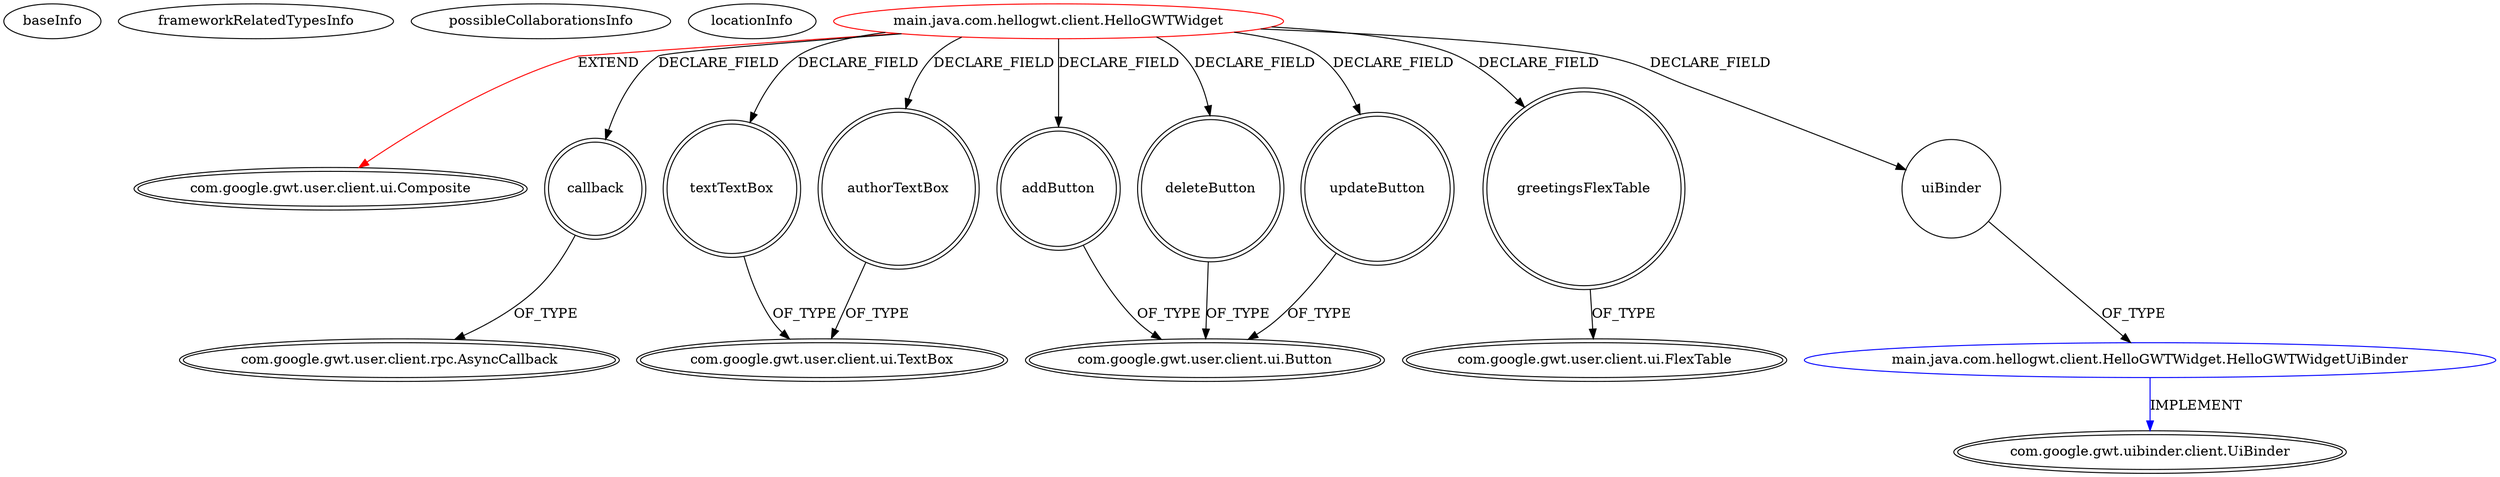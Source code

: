 digraph {
baseInfo[graphId=1273,category="extension_graph",isAnonymous=false,possibleRelation=true]
frameworkRelatedTypesInfo[0="com.google.gwt.user.client.ui.Composite"]
possibleCollaborationsInfo[0="1273~FIELD_DECLARATION-~com.google.gwt.user.client.ui.Composite ~com.google.gwt.uibinder.client.UiBinder ~false~false"]
locationInfo[projectName="dissdoc-hellogwt",filePath="/dissdoc-hellogwt/hellogwt-master/src/main/java/com/hellogwt/client/HelloGWTWidget.java",contextSignature="HelloGWTWidget",graphId="1273"]
0[label="main.java.com.hellogwt.client.HelloGWTWidget",vertexType="ROOT_CLIENT_CLASS_DECLARATION",isFrameworkType=false,color=red]
1[label="com.google.gwt.user.client.ui.Composite",vertexType="FRAMEWORK_CLASS_TYPE",isFrameworkType=true,peripheries=2]
2[label="addButton",vertexType="FIELD_DECLARATION",isFrameworkType=true,peripheries=2,shape=circle]
3[label="com.google.gwt.user.client.ui.Button",vertexType="FRAMEWORK_CLASS_TYPE",isFrameworkType=true,peripheries=2]
4[label="authorTextBox",vertexType="FIELD_DECLARATION",isFrameworkType=true,peripheries=2,shape=circle]
5[label="com.google.gwt.user.client.ui.TextBox",vertexType="FRAMEWORK_CLASS_TYPE",isFrameworkType=true,peripheries=2]
6[label="callback",vertexType="FIELD_DECLARATION",isFrameworkType=true,peripheries=2,shape=circle]
7[label="com.google.gwt.user.client.rpc.AsyncCallback",vertexType="FRAMEWORK_INTERFACE_TYPE",isFrameworkType=true,peripheries=2]
8[label="deleteButton",vertexType="FIELD_DECLARATION",isFrameworkType=true,peripheries=2,shape=circle]
10[label="greetingsFlexTable",vertexType="FIELD_DECLARATION",isFrameworkType=true,peripheries=2,shape=circle]
11[label="com.google.gwt.user.client.ui.FlexTable",vertexType="FRAMEWORK_CLASS_TYPE",isFrameworkType=true,peripheries=2]
12[label="textTextBox",vertexType="FIELD_DECLARATION",isFrameworkType=true,peripheries=2,shape=circle]
14[label="uiBinder",vertexType="FIELD_DECLARATION",isFrameworkType=false,shape=circle]
15[label="main.java.com.hellogwt.client.HelloGWTWidget.HelloGWTWidgetUiBinder",vertexType="REFERENCE_CLIENT_CLASS_DECLARATION",isFrameworkType=false,color=blue]
16[label="com.google.gwt.uibinder.client.UiBinder",vertexType="FRAMEWORK_INTERFACE_TYPE",isFrameworkType=true,peripheries=2]
17[label="updateButton",vertexType="FIELD_DECLARATION",isFrameworkType=true,peripheries=2,shape=circle]
0->1[label="EXTEND",color=red]
0->2[label="DECLARE_FIELD"]
2->3[label="OF_TYPE"]
0->4[label="DECLARE_FIELD"]
4->5[label="OF_TYPE"]
0->6[label="DECLARE_FIELD"]
6->7[label="OF_TYPE"]
0->8[label="DECLARE_FIELD"]
8->3[label="OF_TYPE"]
0->10[label="DECLARE_FIELD"]
10->11[label="OF_TYPE"]
0->12[label="DECLARE_FIELD"]
12->5[label="OF_TYPE"]
0->14[label="DECLARE_FIELD"]
15->16[label="IMPLEMENT",color=blue]
14->15[label="OF_TYPE"]
0->17[label="DECLARE_FIELD"]
17->3[label="OF_TYPE"]
}
